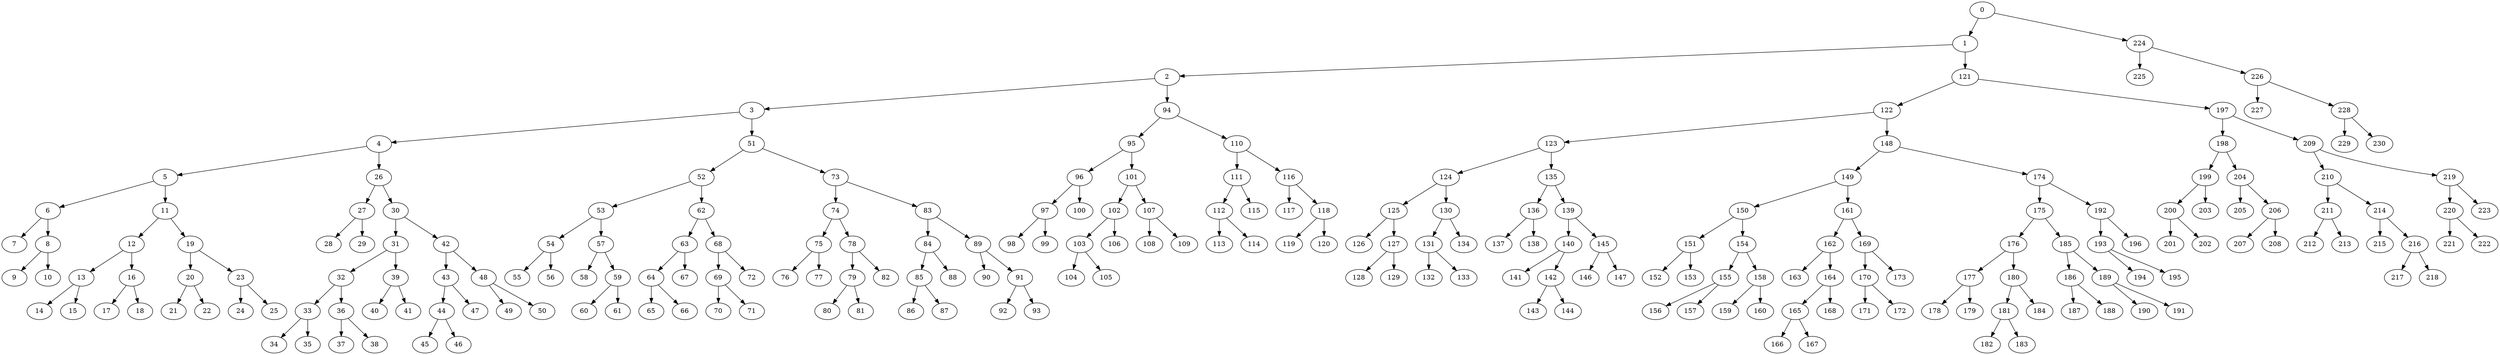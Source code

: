 digraph {
    0;
    1;
    2;
    3;
    4;
    5;
    6;
    7;
    8;
    9;
    10;
    11;
    12;
    13;
    14;
    15;
    16;
    17;
    18;
    19;
    20;
    21;
    22;
    23;
    24;
    25;
    26;
    27;
    28;
    29;
    30;
    31;
    32;
    33;
    34;
    35;
    36;
    37;
    38;
    39;
    40;
    41;
    42;
    43;
    44;
    45;
    46;
    47;
    48;
    49;
    50;
    51;
    52;
    53;
    54;
    55;
    56;
    57;
    58;
    59;
    60;
    61;
    62;
    63;
    64;
    65;
    66;
    67;
    68;
    69;
    70;
    71;
    72;
    73;
    74;
    75;
    76;
    77;
    78;
    79;
    80;
    81;
    82;
    83;
    84;
    85;
    86;
    87;
    88;
    89;
    90;
    91;
    92;
    93;
    94;
    95;
    96;
    97;
    98;
    99;
    100;
    101;
    102;
    103;
    104;
    105;
    106;
    107;
    108;
    109;
    110;
    111;
    112;
    113;
    114;
    115;
    116;
    117;
    118;
    119;
    120;
    121;
    122;
    123;
    124;
    125;
    126;
    127;
    128;
    129;
    130;
    131;
    132;
    133;
    134;
    135;
    136;
    137;
    138;
    139;
    140;
    141;
    142;
    143;
    144;
    145;
    146;
    147;
    148;
    149;
    150;
    151;
    152;
    153;
    154;
    155;
    156;
    157;
    158;
    159;
    160;
    161;
    162;
    163;
    164;
    165;
    166;
    167;
    168;
    169;
    170;
    171;
    172;
    173;
    174;
    175;
    176;
    177;
    178;
    179;
    180;
    181;
    182;
    183;
    184;
    185;
    186;
    187;
    188;
    189;
    190;
    191;
    192;
    193;
    194;
    195;
    196;
    197;
    198;
    199;
    200;
    201;
    202;
    203;
    204;
    205;
    206;
    207;
    208;
    209;
    210;
    211;
    212;
    213;
    214;
    215;
    216;
    217;
    218;
    219;
    220;
    221;
    222;
    223;
    224;
    225;
    226;
    227;
    228;
    229;
    230;
    0 -> 1;
    0 -> 224;
    1 -> 2;
    1 -> 121;
    2 -> 3;
    2 -> 94;
    3 -> 4;
    3 -> 51;
    4 -> 5;
    4 -> 26;
    5 -> 6;
    5 -> 11;
    6 -> 7;
    6 -> 8;
    8 -> 9;
    8 -> 10;
    11 -> 12;
    11 -> 19;
    12 -> 13;
    12 -> 16;
    13 -> 14;
    13 -> 15;
    16 -> 17;
    16 -> 18;
    19 -> 20;
    19 -> 23;
    20 -> 21;
    20 -> 22;
    23 -> 24;
    23 -> 25;
    26 -> 27;
    26 -> 30;
    27 -> 28;
    27 -> 29;
    30 -> 31;
    30 -> 42;
    31 -> 32;
    31 -> 39;
    32 -> 33;
    32 -> 36;
    33 -> 34;
    33 -> 35;
    36 -> 37;
    36 -> 38;
    39 -> 40;
    39 -> 41;
    42 -> 43;
    42 -> 48;
    43 -> 44;
    43 -> 47;
    44 -> 45;
    44 -> 46;
    48 -> 49;
    48 -> 50;
    51 -> 52;
    51 -> 73;
    52 -> 53;
    52 -> 62;
    53 -> 54;
    53 -> 57;
    54 -> 55;
    54 -> 56;
    57 -> 58;
    57 -> 59;
    59 -> 60;
    59 -> 61;
    62 -> 63;
    62 -> 68;
    63 -> 64;
    63 -> 67;
    64 -> 65;
    64 -> 66;
    68 -> 69;
    68 -> 72;
    69 -> 70;
    69 -> 71;
    73 -> 74;
    73 -> 83;
    74 -> 75;
    74 -> 78;
    75 -> 76;
    75 -> 77;
    78 -> 79;
    78 -> 82;
    79 -> 80;
    79 -> 81;
    83 -> 84;
    83 -> 89;
    84 -> 85;
    84 -> 88;
    85 -> 86;
    85 -> 87;
    89 -> 90;
    89 -> 91;
    91 -> 92;
    91 -> 93;
    94 -> 95;
    94 -> 110;
    95 -> 96;
    95 -> 101;
    96 -> 97;
    96 -> 100;
    97 -> 98;
    97 -> 99;
    101 -> 102;
    101 -> 107;
    102 -> 103;
    102 -> 106;
    103 -> 104;
    103 -> 105;
    107 -> 108;
    107 -> 109;
    110 -> 111;
    110 -> 116;
    111 -> 112;
    111 -> 115;
    112 -> 113;
    112 -> 114;
    116 -> 117;
    116 -> 118;
    118 -> 119;
    118 -> 120;
    121 -> 122;
    121 -> 197;
    122 -> 123;
    122 -> 148;
    123 -> 124;
    123 -> 135;
    124 -> 125;
    124 -> 130;
    125 -> 126;
    125 -> 127;
    127 -> 128;
    127 -> 129;
    130 -> 131;
    130 -> 134;
    131 -> 132;
    131 -> 133;
    135 -> 136;
    135 -> 139;
    136 -> 137;
    136 -> 138;
    139 -> 140;
    139 -> 145;
    140 -> 141;
    140 -> 142;
    142 -> 143;
    142 -> 144;
    145 -> 146;
    145 -> 147;
    148 -> 149;
    148 -> 174;
    149 -> 150;
    149 -> 161;
    150 -> 151;
    150 -> 154;
    151 -> 152;
    151 -> 153;
    154 -> 155;
    154 -> 158;
    155 -> 156;
    155 -> 157;
    158 -> 159;
    158 -> 160;
    161 -> 162;
    161 -> 169;
    162 -> 163;
    162 -> 164;
    164 -> 165;
    164 -> 168;
    165 -> 166;
    165 -> 167;
    169 -> 170;
    169 -> 173;
    170 -> 171;
    170 -> 172;
    174 -> 175;
    174 -> 192;
    175 -> 176;
    175 -> 185;
    176 -> 177;
    176 -> 180;
    177 -> 178;
    177 -> 179;
    180 -> 181;
    180 -> 184;
    181 -> 182;
    181 -> 183;
    185 -> 186;
    185 -> 189;
    186 -> 187;
    186 -> 188;
    189 -> 190;
    189 -> 191;
    192 -> 193;
    192 -> 196;
    193 -> 194;
    193 -> 195;
    197 -> 198;
    197 -> 209;
    198 -> 199;
    198 -> 204;
    199 -> 200;
    199 -> 203;
    200 -> 201;
    200 -> 202;
    204 -> 205;
    204 -> 206;
    206 -> 207;
    206 -> 208;
    209 -> 210;
    209 -> 219;
    210 -> 211;
    210 -> 214;
    211 -> 212;
    211 -> 213;
    214 -> 215;
    214 -> 216;
    216 -> 217;
    216 -> 218;
    219 -> 220;
    219 -> 223;
    220 -> 221;
    220 -> 222;
    224 -> 225;
    224 -> 226;
    226 -> 227;
    226 -> 228;
    228 -> 229;
    228 -> 230;
}